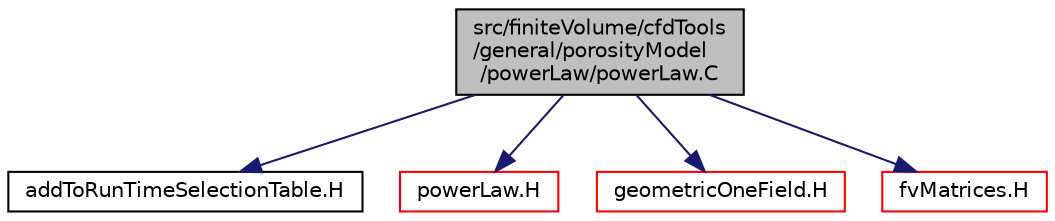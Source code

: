 digraph "src/finiteVolume/cfdTools/general/porosityModel/powerLaw/powerLaw.C"
{
  bgcolor="transparent";
  edge [fontname="Helvetica",fontsize="10",labelfontname="Helvetica",labelfontsize="10"];
  node [fontname="Helvetica",fontsize="10",shape=record];
  Node1 [label="src/finiteVolume/cfdTools\l/general/porosityModel\l/powerLaw/powerLaw.C",height=0.2,width=0.4,color="black", fillcolor="grey75", style="filled", fontcolor="black"];
  Node1 -> Node2 [color="midnightblue",fontsize="10",style="solid",fontname="Helvetica"];
  Node2 [label="addToRunTimeSelectionTable.H",height=0.2,width=0.4,color="black",URL="$a07867.html",tooltip="Macros for easy insertion into run-time selection tables. "];
  Node1 -> Node3 [color="midnightblue",fontsize="10",style="solid",fontname="Helvetica"];
  Node3 [label="powerLaw.H",height=0.2,width=0.4,color="red",URL="$a05136.html"];
  Node1 -> Node4 [color="midnightblue",fontsize="10",style="solid",fontname="Helvetica"];
  Node4 [label="geometricOneField.H",height=0.2,width=0.4,color="red",URL="$a08055.html"];
  Node1 -> Node5 [color="midnightblue",fontsize="10",style="solid",fontname="Helvetica"];
  Node5 [label="fvMatrices.H",height=0.2,width=0.4,color="red",URL="$a05813.html",tooltip="A special matrix type and solver, designed for finite volume solutions of scalar equations. "];
}

